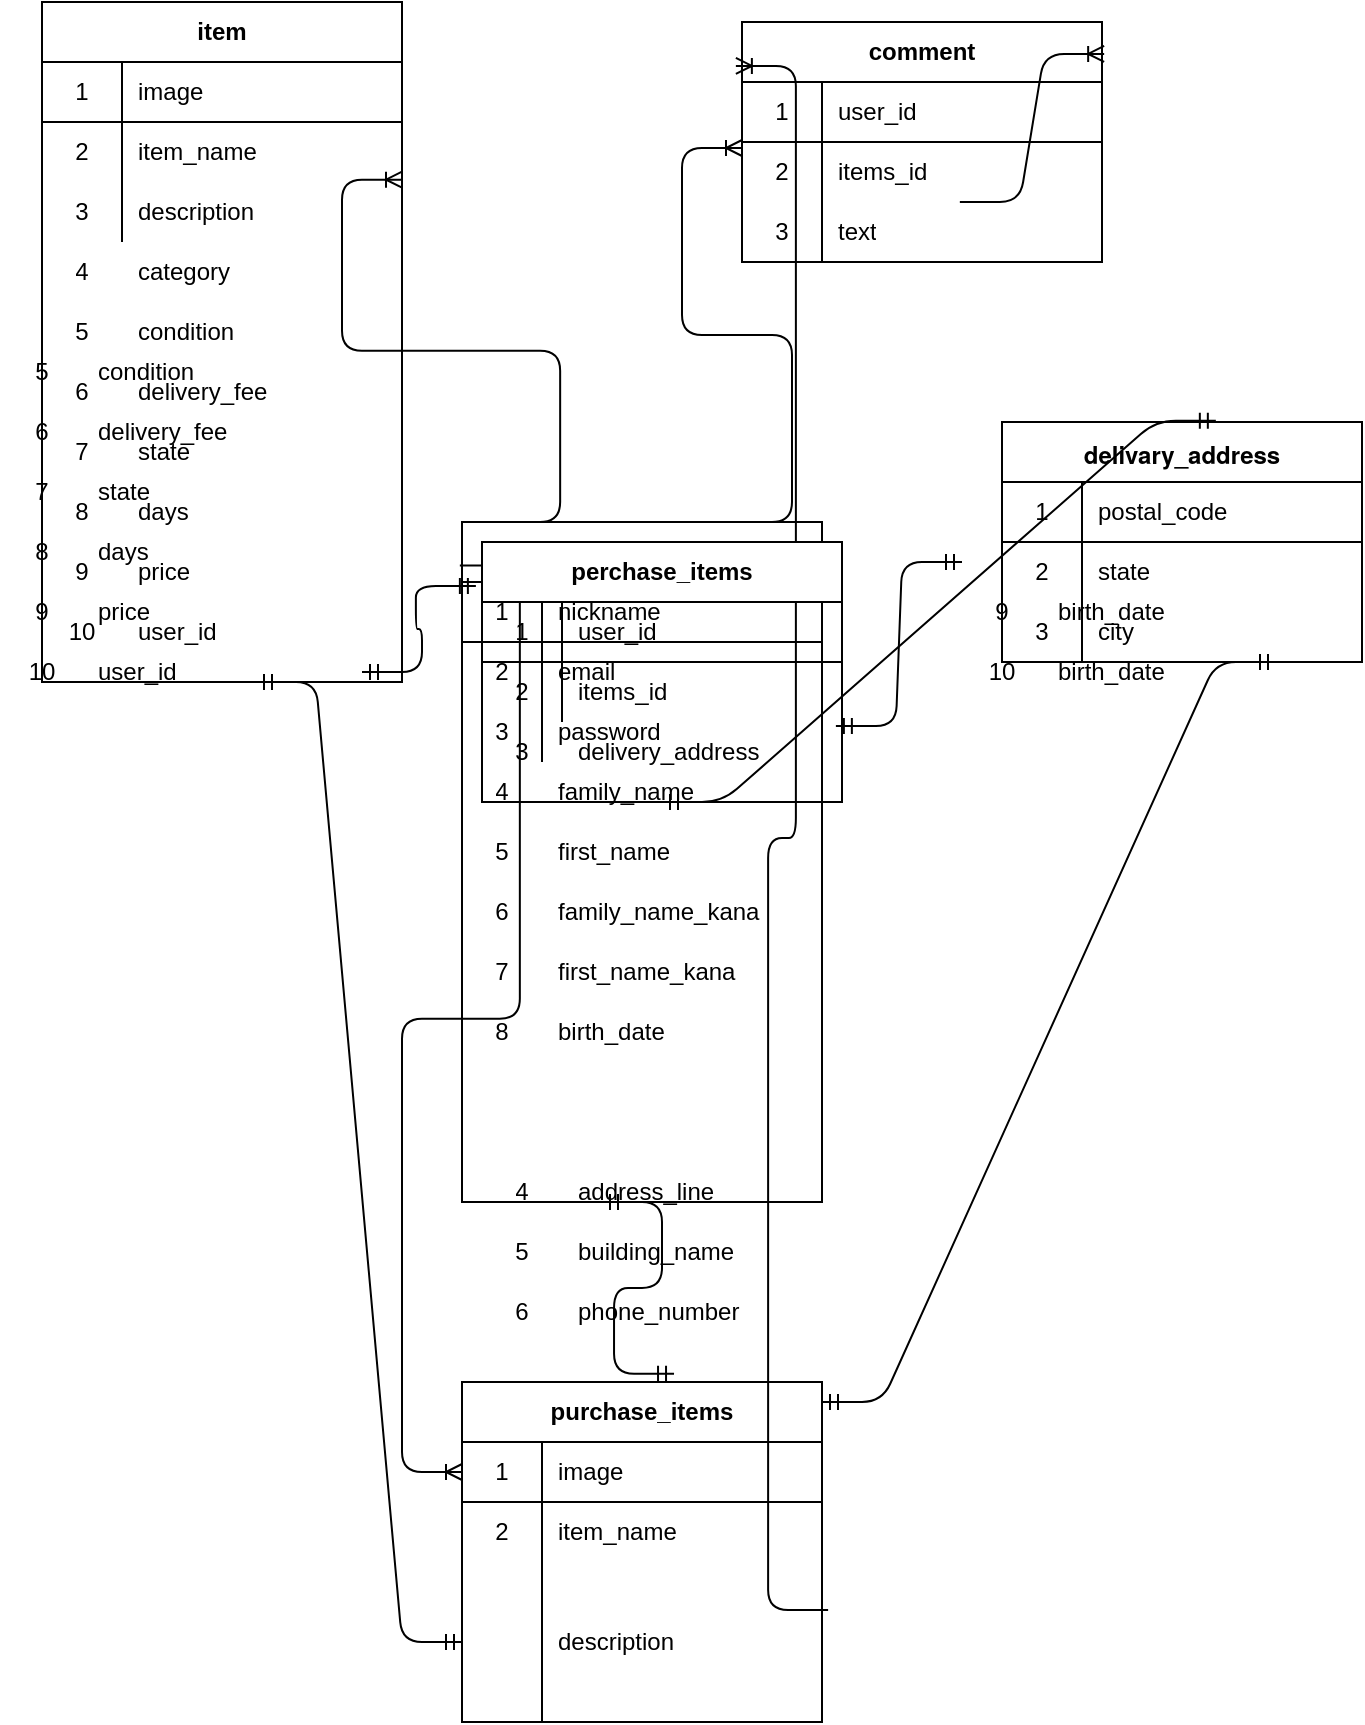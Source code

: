 <mxfile version="13.6.4" type="github">
  <diagram id="R2lEEEUBdFMjLlhIrx00" name="Page-1">
    <mxGraphModel dx="872" dy="543" grid="1" gridSize="10" guides="1" tooltips="1" connect="1" arrows="1" fold="1" page="1" pageScale="1" pageWidth="850" pageHeight="1100" math="0" shadow="0" extFonts="Permanent Marker^https://fonts.googleapis.com/css?family=Permanent+Marker">
      <root>
        <mxCell id="0" />
        <mxCell id="1" parent="0" />
        <mxCell id="xMCtz1LwxbjLgi_vazao-54" value="" style="shape=partialRectangle;html=1;whiteSpace=wrap;collapsible=0;dropTarget=0;pointerEvents=0;fillColor=none;top=0;left=0;bottom=0;right=0;points=[[0,0.5],[1,0.5]];portConstraint=eastwest;" parent="1" vertex="1">
          <mxGeometry x="270" y="400" width="180" height="30" as="geometry" />
        </mxCell>
        <mxCell id="xMCtz1LwxbjLgi_vazao-55" value="4" style="shape=partialRectangle;html=1;whiteSpace=wrap;connectable=0;fillColor=none;top=0;left=0;bottom=0;right=0;overflow=hidden;" parent="xMCtz1LwxbjLgi_vazao-54" vertex="1">
          <mxGeometry width="40" height="30" as="geometry" />
        </mxCell>
        <mxCell id="xMCtz1LwxbjLgi_vazao-56" value="family_name" style="shape=partialRectangle;html=1;whiteSpace=wrap;connectable=0;fillColor=none;top=0;left=0;bottom=0;right=0;align=left;spacingLeft=6;overflow=hidden;" parent="xMCtz1LwxbjLgi_vazao-54" vertex="1">
          <mxGeometry x="40" width="140" height="30" as="geometry" />
        </mxCell>
        <mxCell id="xMCtz1LwxbjLgi_vazao-57" value="" style="shape=partialRectangle;html=1;whiteSpace=wrap;collapsible=0;dropTarget=0;pointerEvents=0;fillColor=none;top=0;left=0;bottom=0;right=0;points=[[0,0.5],[1,0.5]];portConstraint=eastwest;" parent="1" vertex="1">
          <mxGeometry x="270" y="430" width="180" height="30" as="geometry" />
        </mxCell>
        <mxCell id="xMCtz1LwxbjLgi_vazao-58" value="5" style="shape=partialRectangle;html=1;whiteSpace=wrap;connectable=0;fillColor=none;top=0;left=0;bottom=0;right=0;overflow=hidden;" parent="xMCtz1LwxbjLgi_vazao-57" vertex="1">
          <mxGeometry width="40" height="30" as="geometry" />
        </mxCell>
        <mxCell id="xMCtz1LwxbjLgi_vazao-59" value="first_name" style="shape=partialRectangle;html=1;whiteSpace=wrap;connectable=0;fillColor=none;top=0;left=0;bottom=0;right=0;align=left;spacingLeft=6;overflow=hidden;" parent="xMCtz1LwxbjLgi_vazao-57" vertex="1">
          <mxGeometry x="40" width="140" height="30" as="geometry" />
        </mxCell>
        <mxCell id="xMCtz1LwxbjLgi_vazao-60" value="" style="shape=partialRectangle;html=1;whiteSpace=wrap;collapsible=0;dropTarget=0;pointerEvents=0;fillColor=none;top=0;left=0;bottom=0;right=0;points=[[0,0.5],[1,0.5]];portConstraint=eastwest;fontStyle=1;" parent="1" vertex="1">
          <mxGeometry x="270" y="460" width="180" height="30" as="geometry" />
        </mxCell>
        <mxCell id="xMCtz1LwxbjLgi_vazao-61" value="6" style="shape=partialRectangle;html=1;whiteSpace=wrap;connectable=0;fillColor=none;top=0;left=0;bottom=0;right=0;overflow=hidden;" parent="xMCtz1LwxbjLgi_vazao-60" vertex="1">
          <mxGeometry width="40" height="30" as="geometry" />
        </mxCell>
        <mxCell id="xMCtz1LwxbjLgi_vazao-62" value="family_name_kana" style="shape=partialRectangle;html=1;whiteSpace=wrap;connectable=0;fillColor=none;top=0;left=0;bottom=0;right=0;align=left;spacingLeft=6;overflow=hidden;" parent="xMCtz1LwxbjLgi_vazao-60" vertex="1">
          <mxGeometry x="40" width="140" height="30" as="geometry" />
        </mxCell>
        <mxCell id="xMCtz1LwxbjLgi_vazao-65" value="" style="shape=partialRectangle;html=1;whiteSpace=wrap;collapsible=0;dropTarget=0;pointerEvents=0;fillColor=none;top=0;left=0;bottom=0;right=0;points=[[0,0.5],[1,0.5]];portConstraint=eastwest;" parent="1" vertex="1">
          <mxGeometry x="270" y="490" width="180" height="30" as="geometry" />
        </mxCell>
        <mxCell id="xMCtz1LwxbjLgi_vazao-66" value="7" style="shape=partialRectangle;html=1;whiteSpace=wrap;connectable=0;fillColor=none;top=0;left=0;bottom=0;right=0;overflow=hidden;" parent="xMCtz1LwxbjLgi_vazao-65" vertex="1">
          <mxGeometry width="40" height="30" as="geometry" />
        </mxCell>
        <mxCell id="xMCtz1LwxbjLgi_vazao-67" value="first_name_kana" style="shape=partialRectangle;html=1;whiteSpace=wrap;connectable=0;fillColor=none;top=0;left=0;bottom=0;right=0;align=left;spacingLeft=6;overflow=hidden;" parent="xMCtz1LwxbjLgi_vazao-65" vertex="1">
          <mxGeometry x="40" width="140" height="30" as="geometry" />
        </mxCell>
        <mxCell id="xMCtz1LwxbjLgi_vazao-68" value="" style="shape=partialRectangle;html=1;whiteSpace=wrap;collapsible=0;dropTarget=0;pointerEvents=0;fillColor=none;top=0;left=0;bottom=0;right=0;points=[[0,0.5],[1,0.5]];portConstraint=eastwest;" parent="1" vertex="1">
          <mxGeometry x="270" y="520" width="180" height="30" as="geometry" />
        </mxCell>
        <mxCell id="xMCtz1LwxbjLgi_vazao-69" value="8" style="shape=partialRectangle;html=1;whiteSpace=wrap;connectable=0;fillColor=none;top=0;left=0;bottom=0;right=0;overflow=hidden;" parent="xMCtz1LwxbjLgi_vazao-68" vertex="1">
          <mxGeometry width="40" height="30" as="geometry" />
        </mxCell>
        <mxCell id="xMCtz1LwxbjLgi_vazao-70" value="birth_date" style="shape=partialRectangle;html=1;whiteSpace=wrap;connectable=0;fillColor=none;top=0;left=0;bottom=0;right=0;align=left;spacingLeft=6;overflow=hidden;" parent="xMCtz1LwxbjLgi_vazao-68" vertex="1">
          <mxGeometry x="40" width="140" height="30" as="geometry" />
        </mxCell>
        <mxCell id="xMCtz1LwxbjLgi_vazao-74" value="" style="shape=partialRectangle;html=1;whiteSpace=wrap;collapsible=0;dropTarget=0;pointerEvents=0;fillColor=none;top=0;left=0;bottom=0;right=0;points=[[0,0.5],[1,0.5]];portConstraint=eastwest;" parent="1" vertex="1">
          <mxGeometry x="60" y="140" width="180" height="30" as="geometry" />
        </mxCell>
        <mxCell id="xMCtz1LwxbjLgi_vazao-75" value="4" style="shape=partialRectangle;html=1;whiteSpace=wrap;connectable=0;fillColor=none;top=0;left=0;bottom=0;right=0;overflow=hidden;" parent="xMCtz1LwxbjLgi_vazao-74" vertex="1">
          <mxGeometry width="40" height="30" as="geometry" />
        </mxCell>
        <mxCell id="xMCtz1LwxbjLgi_vazao-76" value="category" style="shape=partialRectangle;html=1;whiteSpace=wrap;connectable=0;fillColor=none;top=0;left=0;bottom=0;right=0;align=left;spacingLeft=6;overflow=hidden;" parent="xMCtz1LwxbjLgi_vazao-74" vertex="1">
          <mxGeometry x="40" width="140" height="30" as="geometry" />
        </mxCell>
        <mxCell id="J47DMvdmZxNLsB0QZOsr-2" value="item" style="shape=table;html=1;whiteSpace=wrap;startSize=30;container=1;collapsible=0;childLayout=tableLayout;fixedRows=1;rowLines=0;fontStyle=1;align=center;" vertex="1" parent="1">
          <mxGeometry x="60" y="20" width="180" height="340" as="geometry" />
        </mxCell>
        <mxCell id="J47DMvdmZxNLsB0QZOsr-3" value="" style="shape=partialRectangle;html=1;whiteSpace=wrap;collapsible=0;dropTarget=0;pointerEvents=0;fillColor=none;top=0;left=0;bottom=1;right=0;points=[[0,0.5],[1,0.5]];portConstraint=eastwest;" vertex="1" parent="J47DMvdmZxNLsB0QZOsr-2">
          <mxGeometry y="30" width="180" height="30" as="geometry" />
        </mxCell>
        <mxCell id="J47DMvdmZxNLsB0QZOsr-4" value="1" style="shape=partialRectangle;html=1;whiteSpace=wrap;connectable=0;fillColor=none;top=0;left=0;bottom=0;right=0;overflow=hidden;" vertex="1" parent="J47DMvdmZxNLsB0QZOsr-3">
          <mxGeometry width="40" height="30" as="geometry" />
        </mxCell>
        <mxCell id="J47DMvdmZxNLsB0QZOsr-5" value="image" style="shape=partialRectangle;html=1;whiteSpace=wrap;connectable=0;fillColor=none;top=0;left=0;bottom=0;right=0;align=left;spacingLeft=6;overflow=hidden;" vertex="1" parent="J47DMvdmZxNLsB0QZOsr-3">
          <mxGeometry x="40" width="140" height="30" as="geometry" />
        </mxCell>
        <mxCell id="J47DMvdmZxNLsB0QZOsr-6" value="" style="shape=partialRectangle;html=1;whiteSpace=wrap;collapsible=0;dropTarget=0;pointerEvents=0;fillColor=none;top=0;left=0;bottom=0;right=0;points=[[0,0.5],[1,0.5]];portConstraint=eastwest;" vertex="1" parent="J47DMvdmZxNLsB0QZOsr-2">
          <mxGeometry y="60" width="180" height="30" as="geometry" />
        </mxCell>
        <mxCell id="J47DMvdmZxNLsB0QZOsr-7" value="2" style="shape=partialRectangle;html=1;whiteSpace=wrap;connectable=0;fillColor=none;top=0;left=0;bottom=0;right=0;overflow=hidden;" vertex="1" parent="J47DMvdmZxNLsB0QZOsr-6">
          <mxGeometry width="40" height="30" as="geometry" />
        </mxCell>
        <mxCell id="J47DMvdmZxNLsB0QZOsr-8" value="item_name" style="shape=partialRectangle;html=1;whiteSpace=wrap;connectable=0;fillColor=none;top=0;left=0;bottom=0;right=0;align=left;spacingLeft=6;overflow=hidden;" vertex="1" parent="J47DMvdmZxNLsB0QZOsr-6">
          <mxGeometry x="40" width="140" height="30" as="geometry" />
        </mxCell>
        <mxCell id="J47DMvdmZxNLsB0QZOsr-9" value="" style="shape=partialRectangle;html=1;whiteSpace=wrap;collapsible=0;dropTarget=0;pointerEvents=0;fillColor=none;top=0;left=0;bottom=0;right=0;points=[[0,0.5],[1,0.5]];portConstraint=eastwest;" vertex="1" parent="J47DMvdmZxNLsB0QZOsr-2">
          <mxGeometry y="90" width="180" height="30" as="geometry" />
        </mxCell>
        <mxCell id="J47DMvdmZxNLsB0QZOsr-10" value="3" style="shape=partialRectangle;html=1;whiteSpace=wrap;connectable=0;fillColor=none;top=0;left=0;bottom=0;right=0;overflow=hidden;" vertex="1" parent="J47DMvdmZxNLsB0QZOsr-9">
          <mxGeometry width="40" height="30" as="geometry" />
        </mxCell>
        <mxCell id="J47DMvdmZxNLsB0QZOsr-11" value="description" style="shape=partialRectangle;html=1;whiteSpace=wrap;connectable=0;fillColor=none;top=0;left=0;bottom=0;right=0;align=left;spacingLeft=6;overflow=hidden;" vertex="1" parent="J47DMvdmZxNLsB0QZOsr-9">
          <mxGeometry x="40" width="140" height="30" as="geometry" />
        </mxCell>
        <mxCell id="xMCtz1LwxbjLgi_vazao-31" value="purchase_items" style="shape=table;html=1;whiteSpace=wrap;startSize=30;container=1;collapsible=0;childLayout=tableLayout;fixedRows=1;rowLines=0;fontStyle=1;align=center;" parent="1" vertex="1">
          <mxGeometry x="270" y="710" width="180" height="170" as="geometry" />
        </mxCell>
        <mxCell id="xMCtz1LwxbjLgi_vazao-32" value="" style="shape=partialRectangle;html=1;whiteSpace=wrap;collapsible=0;dropTarget=0;pointerEvents=0;fillColor=none;top=0;left=0;bottom=1;right=0;points=[[0,0.5],[1,0.5]];portConstraint=eastwest;" parent="xMCtz1LwxbjLgi_vazao-31" vertex="1">
          <mxGeometry y="30" width="180" height="30" as="geometry" />
        </mxCell>
        <mxCell id="xMCtz1LwxbjLgi_vazao-33" value="1" style="shape=partialRectangle;html=1;whiteSpace=wrap;connectable=0;fillColor=none;top=0;left=0;bottom=0;right=0;overflow=hidden;" parent="xMCtz1LwxbjLgi_vazao-32" vertex="1">
          <mxGeometry width="40" height="30" as="geometry" />
        </mxCell>
        <mxCell id="xMCtz1LwxbjLgi_vazao-34" value="image" style="shape=partialRectangle;html=1;whiteSpace=wrap;connectable=0;fillColor=none;top=0;left=0;bottom=0;right=0;align=left;spacingLeft=6;overflow=hidden;" parent="xMCtz1LwxbjLgi_vazao-32" vertex="1">
          <mxGeometry x="40" width="140" height="30" as="geometry" />
        </mxCell>
        <mxCell id="xMCtz1LwxbjLgi_vazao-35" value="" style="shape=partialRectangle;html=1;whiteSpace=wrap;collapsible=0;dropTarget=0;pointerEvents=0;fillColor=none;top=0;left=0;bottom=0;right=0;points=[[0,0.5],[1,0.5]];portConstraint=eastwest;" parent="xMCtz1LwxbjLgi_vazao-31" vertex="1">
          <mxGeometry y="60" width="180" height="30" as="geometry" />
        </mxCell>
        <mxCell id="xMCtz1LwxbjLgi_vazao-36" value="2" style="shape=partialRectangle;html=1;whiteSpace=wrap;connectable=0;fillColor=none;top=0;left=0;bottom=0;right=0;overflow=hidden;" parent="xMCtz1LwxbjLgi_vazao-35" vertex="1">
          <mxGeometry width="40" height="30" as="geometry" />
        </mxCell>
        <mxCell id="xMCtz1LwxbjLgi_vazao-37" value="item_name" style="shape=partialRectangle;html=1;whiteSpace=wrap;connectable=0;fillColor=none;top=0;left=0;bottom=0;right=0;align=left;spacingLeft=6;overflow=hidden;" parent="xMCtz1LwxbjLgi_vazao-35" vertex="1">
          <mxGeometry x="40" width="140" height="30" as="geometry" />
        </mxCell>
        <mxCell id="xMCtz1LwxbjLgi_vazao-38" value="" style="shape=partialRectangle;html=1;whiteSpace=wrap;collapsible=0;dropTarget=0;pointerEvents=0;fillColor=none;top=0;left=0;bottom=0;right=0;points=[[0,0.5],[1,0.5]];portConstraint=eastwest;" parent="xMCtz1LwxbjLgi_vazao-31" vertex="1">
          <mxGeometry y="90" width="180" height="80" as="geometry" />
        </mxCell>
        <mxCell id="xMCtz1LwxbjLgi_vazao-39" value="" style="shape=partialRectangle;html=1;whiteSpace=wrap;connectable=0;fillColor=none;top=0;left=0;bottom=0;right=0;overflow=hidden;" parent="xMCtz1LwxbjLgi_vazao-38" vertex="1">
          <mxGeometry width="40" height="80" as="geometry" />
        </mxCell>
        <mxCell id="xMCtz1LwxbjLgi_vazao-40" value="description" style="shape=partialRectangle;html=1;whiteSpace=wrap;connectable=0;fillColor=none;top=0;left=0;bottom=0;right=0;align=left;spacingLeft=6;overflow=hidden;" parent="xMCtz1LwxbjLgi_vazao-38" vertex="1">
          <mxGeometry x="40" width="140" height="80" as="geometry" />
        </mxCell>
        <mxCell id="xMCtz1LwxbjLgi_vazao-1" value="&lt;p class=&quot;p1&quot; style=&quot;margin: 0px ; font-stretch: normal ; line-height: normal ; font-family: &amp;#34;helvetica neue&amp;#34;&quot;&gt;delivary_address&lt;/p&gt;" style="shape=table;html=1;whiteSpace=wrap;startSize=30;container=1;collapsible=0;childLayout=tableLayout;fixedRows=1;rowLines=0;fontStyle=1;align=center;" parent="1" vertex="1">
          <mxGeometry x="540" y="230" width="180" height="120" as="geometry" />
        </mxCell>
        <mxCell id="xMCtz1LwxbjLgi_vazao-2" value="" style="shape=partialRectangle;html=1;whiteSpace=wrap;collapsible=0;dropTarget=0;pointerEvents=0;fillColor=none;top=0;left=0;bottom=1;right=0;points=[[0,0.5],[1,0.5]];portConstraint=eastwest;" parent="xMCtz1LwxbjLgi_vazao-1" vertex="1">
          <mxGeometry y="30" width="180" height="30" as="geometry" />
        </mxCell>
        <mxCell id="xMCtz1LwxbjLgi_vazao-3" value="1" style="shape=partialRectangle;html=1;whiteSpace=wrap;connectable=0;fillColor=none;top=0;left=0;bottom=0;right=0;overflow=hidden;" parent="xMCtz1LwxbjLgi_vazao-2" vertex="1">
          <mxGeometry width="40" height="30" as="geometry" />
        </mxCell>
        <mxCell id="xMCtz1LwxbjLgi_vazao-4" value="postal_code" style="shape=partialRectangle;html=1;whiteSpace=wrap;connectable=0;fillColor=none;top=0;left=0;bottom=0;right=0;align=left;spacingLeft=6;overflow=hidden;" parent="xMCtz1LwxbjLgi_vazao-2" vertex="1">
          <mxGeometry x="40" width="140" height="30" as="geometry" />
        </mxCell>
        <mxCell id="xMCtz1LwxbjLgi_vazao-5" value="" style="shape=partialRectangle;html=1;whiteSpace=wrap;collapsible=0;dropTarget=0;pointerEvents=0;fillColor=none;top=0;left=0;bottom=0;right=0;points=[[0,0.5],[1,0.5]];portConstraint=eastwest;" parent="xMCtz1LwxbjLgi_vazao-1" vertex="1">
          <mxGeometry y="60" width="180" height="30" as="geometry" />
        </mxCell>
        <mxCell id="xMCtz1LwxbjLgi_vazao-6" value="" style="shape=partialRectangle;html=1;whiteSpace=wrap;connectable=0;fillColor=none;top=0;left=0;bottom=0;right=0;overflow=hidden;" parent="xMCtz1LwxbjLgi_vazao-5" vertex="1">
          <mxGeometry width="40" height="30" as="geometry" />
        </mxCell>
        <mxCell id="xMCtz1LwxbjLgi_vazao-7" value="" style="shape=partialRectangle;html=1;whiteSpace=wrap;connectable=0;fillColor=none;top=0;left=0;bottom=0;right=0;align=left;spacingLeft=6;overflow=hidden;" parent="xMCtz1LwxbjLgi_vazao-5" vertex="1">
          <mxGeometry x="40" width="140" height="30" as="geometry" />
        </mxCell>
        <mxCell id="xMCtz1LwxbjLgi_vazao-8" value="" style="shape=partialRectangle;html=1;whiteSpace=wrap;collapsible=0;dropTarget=0;pointerEvents=0;fillColor=none;top=0;left=0;bottom=0;right=0;points=[[0,0.5],[1,0.5]];portConstraint=eastwest;" parent="xMCtz1LwxbjLgi_vazao-1" vertex="1">
          <mxGeometry y="90" width="180" height="30" as="geometry" />
        </mxCell>
        <mxCell id="xMCtz1LwxbjLgi_vazao-9" value="" style="shape=partialRectangle;html=1;whiteSpace=wrap;connectable=0;fillColor=none;top=0;left=0;bottom=0;right=0;overflow=hidden;" parent="xMCtz1LwxbjLgi_vazao-8" vertex="1">
          <mxGeometry width="40" height="30" as="geometry" />
        </mxCell>
        <mxCell id="xMCtz1LwxbjLgi_vazao-10" value="" style="shape=partialRectangle;html=1;whiteSpace=wrap;connectable=0;fillColor=none;top=0;left=0;bottom=0;right=0;align=left;spacingLeft=6;overflow=hidden;" parent="xMCtz1LwxbjLgi_vazao-8" vertex="1">
          <mxGeometry x="40" width="140" height="30" as="geometry" />
        </mxCell>
        <mxCell id="xMCtz1LwxbjLgi_vazao-21" value="comment" style="shape=table;html=1;whiteSpace=wrap;startSize=30;container=1;collapsible=0;childLayout=tableLayout;fixedRows=1;rowLines=0;fontStyle=1;align=center;" parent="1" vertex="1">
          <mxGeometry x="410" y="30" width="180" height="120" as="geometry" />
        </mxCell>
        <mxCell id="xMCtz1LwxbjLgi_vazao-22" value="" style="shape=partialRectangle;html=1;whiteSpace=wrap;collapsible=0;dropTarget=0;pointerEvents=0;fillColor=none;top=0;left=0;bottom=1;right=0;points=[[0,0.5],[1,0.5]];portConstraint=eastwest;" parent="xMCtz1LwxbjLgi_vazao-21" vertex="1">
          <mxGeometry y="30" width="180" height="30" as="geometry" />
        </mxCell>
        <mxCell id="xMCtz1LwxbjLgi_vazao-23" value="1" style="shape=partialRectangle;html=1;whiteSpace=wrap;connectable=0;fillColor=none;top=0;left=0;bottom=0;right=0;overflow=hidden;" parent="xMCtz1LwxbjLgi_vazao-22" vertex="1">
          <mxGeometry width="40" height="30" as="geometry" />
        </mxCell>
        <mxCell id="xMCtz1LwxbjLgi_vazao-24" value="user_id" style="shape=partialRectangle;html=1;whiteSpace=wrap;connectable=0;fillColor=none;top=0;left=0;bottom=0;right=0;align=left;spacingLeft=6;overflow=hidden;" parent="xMCtz1LwxbjLgi_vazao-22" vertex="1">
          <mxGeometry x="40" width="140" height="30" as="geometry" />
        </mxCell>
        <mxCell id="xMCtz1LwxbjLgi_vazao-25" value="" style="shape=partialRectangle;html=1;whiteSpace=wrap;collapsible=0;dropTarget=0;pointerEvents=0;fillColor=none;top=0;left=0;bottom=0;right=0;points=[[0,0.5],[1,0.5]];portConstraint=eastwest;" parent="xMCtz1LwxbjLgi_vazao-21" vertex="1">
          <mxGeometry y="60" width="180" height="30" as="geometry" />
        </mxCell>
        <mxCell id="xMCtz1LwxbjLgi_vazao-26" value="2" style="shape=partialRectangle;html=1;whiteSpace=wrap;connectable=0;fillColor=none;top=0;left=0;bottom=0;right=0;overflow=hidden;" parent="xMCtz1LwxbjLgi_vazao-25" vertex="1">
          <mxGeometry width="40" height="30" as="geometry" />
        </mxCell>
        <mxCell id="xMCtz1LwxbjLgi_vazao-27" value="items_id" style="shape=partialRectangle;html=1;whiteSpace=wrap;connectable=0;fillColor=none;top=0;left=0;bottom=0;right=0;align=left;spacingLeft=6;overflow=hidden;" parent="xMCtz1LwxbjLgi_vazao-25" vertex="1">
          <mxGeometry x="40" width="140" height="30" as="geometry" />
        </mxCell>
        <mxCell id="xMCtz1LwxbjLgi_vazao-28" value="" style="shape=partialRectangle;html=1;whiteSpace=wrap;collapsible=0;dropTarget=0;pointerEvents=0;fillColor=none;top=0;left=0;bottom=0;right=0;points=[[0,0.5],[1,0.5]];portConstraint=eastwest;" parent="xMCtz1LwxbjLgi_vazao-21" vertex="1">
          <mxGeometry y="90" width="180" height="30" as="geometry" />
        </mxCell>
        <mxCell id="xMCtz1LwxbjLgi_vazao-29" value="3" style="shape=partialRectangle;html=1;whiteSpace=wrap;connectable=0;fillColor=none;top=0;left=0;bottom=0;right=0;overflow=hidden;" parent="xMCtz1LwxbjLgi_vazao-28" vertex="1">
          <mxGeometry width="40" height="30" as="geometry" />
        </mxCell>
        <mxCell id="xMCtz1LwxbjLgi_vazao-30" value="text" style="shape=partialRectangle;html=1;whiteSpace=wrap;connectable=0;fillColor=none;top=0;left=0;bottom=0;right=0;align=left;spacingLeft=6;overflow=hidden;" parent="xMCtz1LwxbjLgi_vazao-28" vertex="1">
          <mxGeometry x="40" width="140" height="30" as="geometry" />
        </mxCell>
        <mxCell id="xMCtz1LwxbjLgi_vazao-41" value="user" style="shape=table;html=1;whiteSpace=wrap;startSize=30;container=1;collapsible=0;childLayout=tableLayout;fixedRows=1;rowLines=0;fontStyle=1;align=center;" parent="1" vertex="1">
          <mxGeometry x="270" y="280" width="180" height="340" as="geometry" />
        </mxCell>
        <mxCell id="xMCtz1LwxbjLgi_vazao-42" value="" style="shape=partialRectangle;html=1;whiteSpace=wrap;collapsible=0;dropTarget=0;pointerEvents=0;fillColor=none;top=0;left=0;bottom=1;right=0;points=[[0,0.5],[1,0.5]];portConstraint=eastwest;" parent="xMCtz1LwxbjLgi_vazao-41" vertex="1">
          <mxGeometry y="30" width="180" height="30" as="geometry" />
        </mxCell>
        <mxCell id="xMCtz1LwxbjLgi_vazao-43" value="1" style="shape=partialRectangle;html=1;whiteSpace=wrap;connectable=0;fillColor=none;top=0;left=0;bottom=0;right=0;overflow=hidden;" parent="xMCtz1LwxbjLgi_vazao-42" vertex="1">
          <mxGeometry width="40" height="30" as="geometry" />
        </mxCell>
        <mxCell id="xMCtz1LwxbjLgi_vazao-44" value="nickname" style="shape=partialRectangle;html=1;whiteSpace=wrap;connectable=0;fillColor=none;top=0;left=0;bottom=0;right=0;align=left;spacingLeft=6;overflow=hidden;" parent="xMCtz1LwxbjLgi_vazao-42" vertex="1">
          <mxGeometry x="40" width="140" height="30" as="geometry" />
        </mxCell>
        <mxCell id="xMCtz1LwxbjLgi_vazao-45" value="" style="shape=partialRectangle;html=1;whiteSpace=wrap;collapsible=0;dropTarget=0;pointerEvents=0;fillColor=none;top=0;left=0;bottom=0;right=0;points=[[0,0.5],[1,0.5]];portConstraint=eastwest;" parent="xMCtz1LwxbjLgi_vazao-41" vertex="1">
          <mxGeometry y="60" width="180" height="30" as="geometry" />
        </mxCell>
        <mxCell id="xMCtz1LwxbjLgi_vazao-46" value="2" style="shape=partialRectangle;html=1;whiteSpace=wrap;connectable=0;fillColor=none;top=0;left=0;bottom=0;right=0;overflow=hidden;" parent="xMCtz1LwxbjLgi_vazao-45" vertex="1">
          <mxGeometry width="40" height="30" as="geometry" />
        </mxCell>
        <mxCell id="xMCtz1LwxbjLgi_vazao-47" value="email" style="shape=partialRectangle;html=1;whiteSpace=wrap;connectable=0;fillColor=none;top=0;left=0;bottom=0;right=0;align=left;spacingLeft=6;overflow=hidden;labelBorderColor=none;shadow=0;" parent="xMCtz1LwxbjLgi_vazao-45" vertex="1">
          <mxGeometry x="40" width="140" height="30" as="geometry" />
        </mxCell>
        <mxCell id="xMCtz1LwxbjLgi_vazao-48" value="" style="shape=partialRectangle;html=1;whiteSpace=wrap;collapsible=0;dropTarget=0;pointerEvents=0;fillColor=none;top=0;left=0;bottom=0;right=0;points=[[0,0.5],[1,0.5]];portConstraint=eastwest;" parent="xMCtz1LwxbjLgi_vazao-41" vertex="1">
          <mxGeometry y="90" width="180" height="30" as="geometry" />
        </mxCell>
        <mxCell id="xMCtz1LwxbjLgi_vazao-49" value="3" style="shape=partialRectangle;html=1;whiteSpace=wrap;connectable=0;fillColor=none;top=0;left=0;bottom=0;right=0;overflow=hidden;" parent="xMCtz1LwxbjLgi_vazao-48" vertex="1">
          <mxGeometry width="40" height="30" as="geometry" />
        </mxCell>
        <mxCell id="xMCtz1LwxbjLgi_vazao-50" value="password" style="shape=partialRectangle;html=1;whiteSpace=wrap;connectable=0;fillColor=none;top=0;left=0;bottom=0;right=0;align=left;spacingLeft=6;overflow=hidden;" parent="xMCtz1LwxbjLgi_vazao-48" vertex="1">
          <mxGeometry x="40" width="140" height="30" as="geometry" />
        </mxCell>
        <mxCell id="hqGdXzhsA93ZY9QuLCnF-7" value="" style="shape=partialRectangle;html=1;whiteSpace=wrap;collapsible=0;dropTarget=0;pointerEvents=0;fillColor=none;top=0;left=0;bottom=0;right=0;points=[[0,0.5],[1,0.5]];portConstraint=eastwest;" parent="1" vertex="1">
          <mxGeometry x="540" y="290" width="180" height="30" as="geometry" />
        </mxCell>
        <mxCell id="hqGdXzhsA93ZY9QuLCnF-8" value="2" style="shape=partialRectangle;html=1;whiteSpace=wrap;connectable=0;fillColor=none;top=0;left=0;bottom=0;right=0;overflow=hidden;" parent="hqGdXzhsA93ZY9QuLCnF-7" vertex="1">
          <mxGeometry width="40" height="30" as="geometry" />
        </mxCell>
        <mxCell id="hqGdXzhsA93ZY9QuLCnF-9" value="state" style="shape=partialRectangle;html=1;whiteSpace=wrap;connectable=0;fillColor=none;top=0;left=0;bottom=0;right=0;align=left;spacingLeft=6;overflow=hidden;" parent="hqGdXzhsA93ZY9QuLCnF-7" vertex="1">
          <mxGeometry x="40" width="140" height="30" as="geometry" />
        </mxCell>
        <mxCell id="hqGdXzhsA93ZY9QuLCnF-26" value="" style="shape=partialRectangle;html=1;whiteSpace=wrap;collapsible=0;dropTarget=0;pointerEvents=0;fillColor=none;top=0;left=0;bottom=0;right=0;points=[[0,0.5],[1,0.5]];portConstraint=eastwest;" parent="1" vertex="1">
          <mxGeometry x="540" y="320" width="180" height="30" as="geometry" />
        </mxCell>
        <mxCell id="hqGdXzhsA93ZY9QuLCnF-27" value="3" style="shape=partialRectangle;html=1;whiteSpace=wrap;connectable=0;fillColor=none;top=0;left=0;bottom=0;right=0;overflow=hidden;" parent="hqGdXzhsA93ZY9QuLCnF-26" vertex="1">
          <mxGeometry width="40" height="30" as="geometry" />
        </mxCell>
        <mxCell id="hqGdXzhsA93ZY9QuLCnF-28" value="city" style="shape=partialRectangle;html=1;whiteSpace=wrap;connectable=0;fillColor=none;top=0;left=0;bottom=0;right=0;align=left;spacingLeft=6;overflow=hidden;" parent="hqGdXzhsA93ZY9QuLCnF-26" vertex="1">
          <mxGeometry x="40" width="140" height="30" as="geometry" />
        </mxCell>
        <mxCell id="1S5ZxvTBuqortSDLGqEG-16" value="" style="shape=partialRectangle;html=1;whiteSpace=wrap;collapsible=0;dropTarget=0;pointerEvents=0;fillColor=none;top=0;left=0;bottom=0;right=0;points=[[0,0.5],[1,0.5]];portConstraint=eastwest;" vertex="1" parent="1">
          <mxGeometry x="40" y="220" width="180" height="30" as="geometry" />
        </mxCell>
        <mxCell id="1S5ZxvTBuqortSDLGqEG-17" value="6" style="shape=partialRectangle;html=1;whiteSpace=wrap;connectable=0;fillColor=none;top=0;left=0;bottom=0;right=0;overflow=hidden;" vertex="1" parent="1S5ZxvTBuqortSDLGqEG-16">
          <mxGeometry width="40" height="30" as="geometry" />
        </mxCell>
        <mxCell id="1S5ZxvTBuqortSDLGqEG-18" value="delivery_fee" style="shape=partialRectangle;html=1;whiteSpace=wrap;connectable=0;fillColor=none;top=0;left=0;bottom=0;right=0;align=left;spacingLeft=6;overflow=hidden;" vertex="1" parent="1S5ZxvTBuqortSDLGqEG-16">
          <mxGeometry x="40" width="140" height="30" as="geometry" />
        </mxCell>
        <mxCell id="1S5ZxvTBuqortSDLGqEG-19" value="" style="shape=partialRectangle;html=1;whiteSpace=wrap;collapsible=0;dropTarget=0;pointerEvents=0;fillColor=none;top=0;left=0;bottom=0;right=0;points=[[0,0.5],[1,0.5]];portConstraint=eastwest;" vertex="1" parent="1">
          <mxGeometry x="40" y="250" width="180" height="30" as="geometry" />
        </mxCell>
        <mxCell id="1S5ZxvTBuqortSDLGqEG-20" value="7" style="shape=partialRectangle;html=1;whiteSpace=wrap;connectable=0;fillColor=none;top=0;left=0;bottom=0;right=0;overflow=hidden;" vertex="1" parent="1S5ZxvTBuqortSDLGqEG-19">
          <mxGeometry width="40" height="30" as="geometry" />
        </mxCell>
        <mxCell id="1S5ZxvTBuqortSDLGqEG-21" value="state" style="shape=partialRectangle;html=1;whiteSpace=wrap;connectable=0;fillColor=none;top=0;left=0;bottom=0;right=0;align=left;spacingLeft=6;overflow=hidden;" vertex="1" parent="1S5ZxvTBuqortSDLGqEG-19">
          <mxGeometry x="40" width="140" height="30" as="geometry" />
        </mxCell>
        <mxCell id="1S5ZxvTBuqortSDLGqEG-22" value="" style="shape=partialRectangle;html=1;whiteSpace=wrap;collapsible=0;dropTarget=0;pointerEvents=0;fillColor=none;top=0;left=0;bottom=0;right=0;points=[[0,0.5],[1,0.5]];portConstraint=eastwest;" vertex="1" parent="1">
          <mxGeometry x="40" y="280" width="180" height="30" as="geometry" />
        </mxCell>
        <mxCell id="1S5ZxvTBuqortSDLGqEG-23" value="8" style="shape=partialRectangle;html=1;whiteSpace=wrap;connectable=0;fillColor=none;top=0;left=0;bottom=0;right=0;overflow=hidden;" vertex="1" parent="1S5ZxvTBuqortSDLGqEG-22">
          <mxGeometry width="40" height="30" as="geometry" />
        </mxCell>
        <mxCell id="1S5ZxvTBuqortSDLGqEG-24" value="days" style="shape=partialRectangle;html=1;whiteSpace=wrap;connectable=0;fillColor=none;top=0;left=0;bottom=0;right=0;align=left;spacingLeft=6;overflow=hidden;" vertex="1" parent="1S5ZxvTBuqortSDLGqEG-22">
          <mxGeometry x="40" width="140" height="30" as="geometry" />
        </mxCell>
        <mxCell id="1S5ZxvTBuqortSDLGqEG-25" value="" style="shape=partialRectangle;html=1;whiteSpace=wrap;collapsible=0;dropTarget=0;pointerEvents=0;fillColor=none;top=0;left=0;bottom=0;right=0;points=[[0,0.5],[1,0.5]];portConstraint=eastwest;" vertex="1" parent="1">
          <mxGeometry x="40" y="310" width="180" height="30" as="geometry" />
        </mxCell>
        <mxCell id="1S5ZxvTBuqortSDLGqEG-26" value="9" style="shape=partialRectangle;html=1;whiteSpace=wrap;connectable=0;fillColor=none;top=0;left=0;bottom=0;right=0;overflow=hidden;" vertex="1" parent="1S5ZxvTBuqortSDLGqEG-25">
          <mxGeometry width="40" height="30" as="geometry" />
        </mxCell>
        <mxCell id="1S5ZxvTBuqortSDLGqEG-27" value="price" style="shape=partialRectangle;html=1;whiteSpace=wrap;connectable=0;fillColor=none;top=0;left=0;bottom=0;right=0;align=left;spacingLeft=6;overflow=hidden;" vertex="1" parent="1S5ZxvTBuqortSDLGqEG-25">
          <mxGeometry x="40" width="140" height="30" as="geometry" />
        </mxCell>
        <mxCell id="1S5ZxvTBuqortSDLGqEG-28" value="" style="shape=partialRectangle;html=1;whiteSpace=wrap;collapsible=0;dropTarget=0;pointerEvents=0;fillColor=none;top=0;left=0;bottom=0;right=0;points=[[0,0.5],[1,0.5]];portConstraint=eastwest;" vertex="1" parent="1">
          <mxGeometry x="40" y="340" width="180" height="30" as="geometry" />
        </mxCell>
        <mxCell id="1S5ZxvTBuqortSDLGqEG-29" value="10" style="shape=partialRectangle;html=1;whiteSpace=wrap;connectable=0;fillColor=none;top=0;left=0;bottom=0;right=0;overflow=hidden;" vertex="1" parent="1S5ZxvTBuqortSDLGqEG-28">
          <mxGeometry width="40" height="30" as="geometry" />
        </mxCell>
        <mxCell id="1S5ZxvTBuqortSDLGqEG-30" value="user_id" style="shape=partialRectangle;html=1;whiteSpace=wrap;connectable=0;fillColor=none;top=0;left=0;bottom=0;right=0;align=left;spacingLeft=6;overflow=hidden;" vertex="1" parent="1S5ZxvTBuqortSDLGqEG-28">
          <mxGeometry x="40" width="140" height="30" as="geometry" />
        </mxCell>
        <mxCell id="1S5ZxvTBuqortSDLGqEG-33" value="" style="shape=partialRectangle;html=1;whiteSpace=wrap;collapsible=0;dropTarget=0;pointerEvents=0;fillColor=none;top=0;left=0;bottom=0;right=0;points=[[0,0.5],[1,0.5]];portConstraint=eastwest;" vertex="1" parent="1">
          <mxGeometry x="280" y="600" width="180" height="30" as="geometry" />
        </mxCell>
        <mxCell id="1S5ZxvTBuqortSDLGqEG-34" value="4" style="shape=partialRectangle;html=1;whiteSpace=wrap;connectable=0;fillColor=none;top=0;left=0;bottom=0;right=0;overflow=hidden;" vertex="1" parent="1S5ZxvTBuqortSDLGqEG-33">
          <mxGeometry width="40" height="30" as="geometry" />
        </mxCell>
        <mxCell id="1S5ZxvTBuqortSDLGqEG-35" value="address_line" style="shape=partialRectangle;html=1;whiteSpace=wrap;connectable=0;fillColor=none;top=0;left=0;bottom=0;right=0;align=left;spacingLeft=6;overflow=hidden;" vertex="1" parent="1S5ZxvTBuqortSDLGqEG-33">
          <mxGeometry x="40" width="140" height="30" as="geometry" />
        </mxCell>
        <mxCell id="1S5ZxvTBuqortSDLGqEG-36" value="" style="shape=partialRectangle;html=1;whiteSpace=wrap;collapsible=0;dropTarget=0;pointerEvents=0;fillColor=none;top=0;left=0;bottom=0;right=0;points=[[0,0.5],[1,0.5]];portConstraint=eastwest;" vertex="1" parent="1">
          <mxGeometry x="280" y="630" width="180" height="30" as="geometry" />
        </mxCell>
        <mxCell id="1S5ZxvTBuqortSDLGqEG-37" value="5" style="shape=partialRectangle;html=1;whiteSpace=wrap;connectable=0;fillColor=none;top=0;left=0;bottom=0;right=0;overflow=hidden;" vertex="1" parent="1S5ZxvTBuqortSDLGqEG-36">
          <mxGeometry width="40" height="30" as="geometry" />
        </mxCell>
        <mxCell id="1S5ZxvTBuqortSDLGqEG-38" value="building_name" style="shape=partialRectangle;html=1;whiteSpace=wrap;connectable=0;fillColor=none;top=0;left=0;bottom=0;right=0;align=left;spacingLeft=6;overflow=hidden;" vertex="1" parent="1S5ZxvTBuqortSDLGqEG-36">
          <mxGeometry x="40" width="140" height="30" as="geometry" />
        </mxCell>
        <mxCell id="1S5ZxvTBuqortSDLGqEG-39" value="" style="shape=partialRectangle;html=1;whiteSpace=wrap;collapsible=0;dropTarget=0;pointerEvents=0;fillColor=none;top=0;left=0;bottom=0;right=0;points=[[0,0.5],[1,0.5]];portConstraint=eastwest;" vertex="1" parent="1">
          <mxGeometry x="280" y="660" width="180" height="30" as="geometry" />
        </mxCell>
        <mxCell id="1S5ZxvTBuqortSDLGqEG-40" value="6" style="shape=partialRectangle;html=1;whiteSpace=wrap;connectable=0;fillColor=none;top=0;left=0;bottom=0;right=0;overflow=hidden;" vertex="1" parent="1S5ZxvTBuqortSDLGqEG-39">
          <mxGeometry width="40" height="30" as="geometry" />
        </mxCell>
        <mxCell id="1S5ZxvTBuqortSDLGqEG-41" value="phone_number" style="shape=partialRectangle;html=1;whiteSpace=wrap;connectable=0;fillColor=none;top=0;left=0;bottom=0;right=0;align=left;spacingLeft=6;overflow=hidden;" vertex="1" parent="1S5ZxvTBuqortSDLGqEG-39">
          <mxGeometry x="40" width="140" height="30" as="geometry" />
        </mxCell>
        <mxCell id="1S5ZxvTBuqortSDLGqEG-46" value="" style="shape=partialRectangle;html=1;whiteSpace=wrap;collapsible=0;dropTarget=0;pointerEvents=0;fillColor=none;top=0;left=0;bottom=0;right=0;points=[[0,0.5],[1,0.5]];portConstraint=eastwest;" vertex="1" parent="1">
          <mxGeometry x="280" y="380" width="180" height="30" as="geometry" />
        </mxCell>
        <mxCell id="1S5ZxvTBuqortSDLGqEG-47" value="3" style="shape=partialRectangle;html=1;whiteSpace=wrap;connectable=0;fillColor=none;top=0;left=0;bottom=0;right=0;overflow=hidden;" vertex="1" parent="1S5ZxvTBuqortSDLGqEG-46">
          <mxGeometry width="40" height="30" as="geometry" />
        </mxCell>
        <mxCell id="1S5ZxvTBuqortSDLGqEG-48" value="delivery_address" style="shape=partialRectangle;html=1;whiteSpace=wrap;connectable=0;fillColor=none;top=0;left=0;bottom=0;right=0;align=left;spacingLeft=6;overflow=hidden;" vertex="1" parent="1S5ZxvTBuqortSDLGqEG-46">
          <mxGeometry x="40" width="140" height="30" as="geometry" />
        </mxCell>
        <mxCell id="1S5ZxvTBuqortSDLGqEG-50" value="" style="shape=partialRectangle;html=1;whiteSpace=wrap;collapsible=0;dropTarget=0;pointerEvents=0;fillColor=none;top=0;left=0;bottom=0;right=0;points=[[0,0.5],[1,0.5]];portConstraint=eastwest;" vertex="1" parent="1">
          <mxGeometry x="520" y="310" width="180" height="30" as="geometry" />
        </mxCell>
        <mxCell id="1S5ZxvTBuqortSDLGqEG-51" value="9" style="shape=partialRectangle;html=1;whiteSpace=wrap;connectable=0;fillColor=none;top=0;left=0;bottom=0;right=0;overflow=hidden;" vertex="1" parent="1S5ZxvTBuqortSDLGqEG-50">
          <mxGeometry width="40" height="30" as="geometry" />
        </mxCell>
        <mxCell id="1S5ZxvTBuqortSDLGqEG-52" value="birth_date" style="shape=partialRectangle;html=1;whiteSpace=wrap;connectable=0;fillColor=none;top=0;left=0;bottom=0;right=0;align=left;spacingLeft=6;overflow=hidden;" vertex="1" parent="1S5ZxvTBuqortSDLGqEG-50">
          <mxGeometry x="40" width="140" height="30" as="geometry" />
        </mxCell>
        <mxCell id="1S5ZxvTBuqortSDLGqEG-53" value="" style="shape=partialRectangle;html=1;whiteSpace=wrap;collapsible=0;dropTarget=0;pointerEvents=0;fillColor=none;top=0;left=0;bottom=0;right=0;points=[[0,0.5],[1,0.5]];portConstraint=eastwest;" vertex="1" parent="1">
          <mxGeometry x="520" y="340" width="180" height="30" as="geometry" />
        </mxCell>
        <mxCell id="1S5ZxvTBuqortSDLGqEG-54" value="10" style="shape=partialRectangle;html=1;whiteSpace=wrap;connectable=0;fillColor=none;top=0;left=0;bottom=0;right=0;overflow=hidden;" vertex="1" parent="1S5ZxvTBuqortSDLGqEG-53">
          <mxGeometry width="40" height="30" as="geometry" />
        </mxCell>
        <mxCell id="1S5ZxvTBuqortSDLGqEG-55" value="birth_date" style="shape=partialRectangle;html=1;whiteSpace=wrap;connectable=0;fillColor=none;top=0;left=0;bottom=0;right=0;align=left;spacingLeft=6;overflow=hidden;" vertex="1" parent="1S5ZxvTBuqortSDLGqEG-53">
          <mxGeometry x="40" width="140" height="30" as="geometry" />
        </mxCell>
        <mxCell id="1S5ZxvTBuqortSDLGqEG-60" value="" style="edgeStyle=entityRelationEdgeStyle;fontSize=12;html=1;endArrow=ERoneToMany;exitX=-0.006;exitY=0.064;exitDx=0;exitDy=0;exitPerimeter=0;" edge="1" parent="1" source="xMCtz1LwxbjLgi_vazao-41" target="xMCtz1LwxbjLgi_vazao-32">
          <mxGeometry width="100" height="100" relative="1" as="geometry">
            <mxPoint x="290" y="110" as="sourcePoint" />
            <mxPoint x="390" y="10" as="targetPoint" />
          </mxGeometry>
        </mxCell>
        <mxCell id="1S5ZxvTBuqortSDLGqEG-61" value="" style="edgeStyle=entityRelationEdgeStyle;fontSize=12;html=1;endArrow=ERoneToMany;exitX=-0.006;exitY=0.064;exitDx=0;exitDy=0;exitPerimeter=0;entryX=1.006;entryY=0.133;entryDx=0;entryDy=0;entryPerimeter=0;" edge="1" parent="1" target="xMCtz1LwxbjLgi_vazao-21">
          <mxGeometry width="100" height="100" relative="1" as="geometry">
            <mxPoint x="518.92" y="120" as="sourcePoint" />
            <mxPoint x="220" y="143.88" as="targetPoint" />
          </mxGeometry>
        </mxCell>
        <mxCell id="1S5ZxvTBuqortSDLGqEG-62" value="" style="edgeStyle=entityRelationEdgeStyle;fontSize=12;html=1;endArrow=ERoneToMany;exitX=1.017;exitY=0.3;exitDx=0;exitDy=0;exitPerimeter=0;entryX=-0.017;entryY=0.183;entryDx=0;entryDy=0;entryPerimeter=0;" edge="1" parent="1" source="xMCtz1LwxbjLgi_vazao-38" target="xMCtz1LwxbjLgi_vazao-21">
          <mxGeometry width="100" height="100" relative="1" as="geometry">
            <mxPoint x="210" y="300" as="sourcePoint" />
            <mxPoint x="310" y="200" as="targetPoint" />
          </mxGeometry>
        </mxCell>
        <mxCell id="1S5ZxvTBuqortSDLGqEG-63" value="" style="edgeStyle=entityRelationEdgeStyle;fontSize=12;html=1;endArrow=ERmandOne;startArrow=ERmandOne;entryX=0.594;entryY=-0.005;entryDx=0;entryDy=0;entryPerimeter=0;exitX=0.5;exitY=1;exitDx=0;exitDy=0;" edge="1" parent="1" source="1S5ZxvTBuqortSDLGqEG-1" target="xMCtz1LwxbjLgi_vazao-1">
          <mxGeometry width="100" height="100" relative="1" as="geometry">
            <mxPoint x="210" y="390" as="sourcePoint" />
            <mxPoint x="310" y="290" as="targetPoint" />
          </mxGeometry>
        </mxCell>
        <mxCell id="1S5ZxvTBuqortSDLGqEG-65" value="" style="edgeStyle=entityRelationEdgeStyle;fontSize=12;html=1;endArrow=ERmandOne;startArrow=ERmandOne;exitX=0.983;exitY=1.067;exitDx=0;exitDy=0;exitPerimeter=0;" edge="1" parent="1" source="1S5ZxvTBuqortSDLGqEG-5">
          <mxGeometry width="100" height="100" relative="1" as="geometry">
            <mxPoint x="450" y="370" as="sourcePoint" />
            <mxPoint x="520" y="300" as="targetPoint" />
          </mxGeometry>
        </mxCell>
        <mxCell id="1S5ZxvTBuqortSDLGqEG-66" value="" style="edgeStyle=entityRelationEdgeStyle;fontSize=12;html=1;endArrow=ERmandOne;startArrow=ERmandOne;entryX=-0.017;entryY=0.169;entryDx=0;entryDy=0;entryPerimeter=0;exitX=1;exitY=0.5;exitDx=0;exitDy=0;" edge="1" parent="1" source="1S5ZxvTBuqortSDLGqEG-28" target="1S5ZxvTBuqortSDLGqEG-1">
          <mxGeometry width="100" height="100" relative="1" as="geometry">
            <mxPoint x="210" y="390" as="sourcePoint" />
            <mxPoint x="310" y="290" as="targetPoint" />
          </mxGeometry>
        </mxCell>
        <mxCell id="J47DMvdmZxNLsB0QZOsr-12" value="" style="shape=partialRectangle;html=1;whiteSpace=wrap;collapsible=0;dropTarget=0;pointerEvents=0;fillColor=none;top=0;left=0;bottom=0;right=0;points=[[0,0.5],[1,0.5]];portConstraint=eastwest;" vertex="1" parent="1">
          <mxGeometry x="60" y="170" width="180" height="30" as="geometry" />
        </mxCell>
        <mxCell id="J47DMvdmZxNLsB0QZOsr-13" value="5" style="shape=partialRectangle;html=1;whiteSpace=wrap;connectable=0;fillColor=none;top=0;left=0;bottom=0;right=0;overflow=hidden;" vertex="1" parent="J47DMvdmZxNLsB0QZOsr-12">
          <mxGeometry width="40" height="30" as="geometry" />
        </mxCell>
        <mxCell id="J47DMvdmZxNLsB0QZOsr-14" value="condition" style="shape=partialRectangle;html=1;whiteSpace=wrap;connectable=0;fillColor=none;top=0;left=0;bottom=0;right=0;align=left;spacingLeft=6;overflow=hidden;" vertex="1" parent="J47DMvdmZxNLsB0QZOsr-12">
          <mxGeometry x="40" width="140" height="30" as="geometry" />
        </mxCell>
        <mxCell id="J47DMvdmZxNLsB0QZOsr-15" value="" style="shape=partialRectangle;html=1;whiteSpace=wrap;collapsible=0;dropTarget=0;pointerEvents=0;fillColor=none;top=0;left=0;bottom=0;right=0;points=[[0,0.5],[1,0.5]];portConstraint=eastwest;" vertex="1" parent="1">
          <mxGeometry x="60" y="200" width="180" height="30" as="geometry" />
        </mxCell>
        <mxCell id="J47DMvdmZxNLsB0QZOsr-16" value="6" style="shape=partialRectangle;html=1;whiteSpace=wrap;connectable=0;fillColor=none;top=0;left=0;bottom=0;right=0;overflow=hidden;" vertex="1" parent="J47DMvdmZxNLsB0QZOsr-15">
          <mxGeometry width="40" height="30" as="geometry" />
        </mxCell>
        <mxCell id="J47DMvdmZxNLsB0QZOsr-17" value="delivery_fee" style="shape=partialRectangle;html=1;whiteSpace=wrap;connectable=0;fillColor=none;top=0;left=0;bottom=0;right=0;align=left;spacingLeft=6;overflow=hidden;" vertex="1" parent="J47DMvdmZxNLsB0QZOsr-15">
          <mxGeometry x="40" width="140" height="30" as="geometry" />
        </mxCell>
        <mxCell id="J47DMvdmZxNLsB0QZOsr-18" value="" style="shape=partialRectangle;html=1;whiteSpace=wrap;collapsible=0;dropTarget=0;pointerEvents=0;fillColor=none;top=0;left=0;bottom=0;right=0;points=[[0,0.5],[1,0.5]];portConstraint=eastwest;" vertex="1" parent="1">
          <mxGeometry x="60" y="230" width="180" height="30" as="geometry" />
        </mxCell>
        <mxCell id="J47DMvdmZxNLsB0QZOsr-19" value="7" style="shape=partialRectangle;html=1;whiteSpace=wrap;connectable=0;fillColor=none;top=0;left=0;bottom=0;right=0;overflow=hidden;" vertex="1" parent="J47DMvdmZxNLsB0QZOsr-18">
          <mxGeometry width="40" height="30" as="geometry" />
        </mxCell>
        <mxCell id="J47DMvdmZxNLsB0QZOsr-20" value="state" style="shape=partialRectangle;html=1;whiteSpace=wrap;connectable=0;fillColor=none;top=0;left=0;bottom=0;right=0;align=left;spacingLeft=6;overflow=hidden;" vertex="1" parent="J47DMvdmZxNLsB0QZOsr-18">
          <mxGeometry x="40" width="140" height="30" as="geometry" />
        </mxCell>
        <mxCell id="J47DMvdmZxNLsB0QZOsr-21" value="" style="shape=partialRectangle;html=1;whiteSpace=wrap;collapsible=0;dropTarget=0;pointerEvents=0;fillColor=none;top=0;left=0;bottom=0;right=0;points=[[0,0.5],[1,0.5]];portConstraint=eastwest;" vertex="1" parent="1">
          <mxGeometry x="60" y="260" width="180" height="30" as="geometry" />
        </mxCell>
        <mxCell id="J47DMvdmZxNLsB0QZOsr-22" value="8" style="shape=partialRectangle;html=1;whiteSpace=wrap;connectable=0;fillColor=none;top=0;left=0;bottom=0;right=0;overflow=hidden;" vertex="1" parent="J47DMvdmZxNLsB0QZOsr-21">
          <mxGeometry width="40" height="30" as="geometry" />
        </mxCell>
        <mxCell id="J47DMvdmZxNLsB0QZOsr-23" value="days" style="shape=partialRectangle;html=1;whiteSpace=wrap;connectable=0;fillColor=none;top=0;left=0;bottom=0;right=0;align=left;spacingLeft=6;overflow=hidden;" vertex="1" parent="J47DMvdmZxNLsB0QZOsr-21">
          <mxGeometry x="40" width="140" height="30" as="geometry" />
        </mxCell>
        <mxCell id="J47DMvdmZxNLsB0QZOsr-26" value="" style="shape=partialRectangle;html=1;whiteSpace=wrap;collapsible=0;dropTarget=0;pointerEvents=0;fillColor=none;top=0;left=0;bottom=0;right=0;points=[[0,0.5],[1,0.5]];portConstraint=eastwest;" vertex="1" parent="1">
          <mxGeometry x="60" y="290" width="180" height="30" as="geometry" />
        </mxCell>
        <mxCell id="J47DMvdmZxNLsB0QZOsr-27" value="9" style="shape=partialRectangle;html=1;whiteSpace=wrap;connectable=0;fillColor=none;top=0;left=0;bottom=0;right=0;overflow=hidden;" vertex="1" parent="J47DMvdmZxNLsB0QZOsr-26">
          <mxGeometry width="40" height="30" as="geometry" />
        </mxCell>
        <mxCell id="J47DMvdmZxNLsB0QZOsr-28" value="price" style="shape=partialRectangle;html=1;whiteSpace=wrap;connectable=0;fillColor=none;top=0;left=0;bottom=0;right=0;align=left;spacingLeft=6;overflow=hidden;" vertex="1" parent="J47DMvdmZxNLsB0QZOsr-26">
          <mxGeometry x="40" width="140" height="30" as="geometry" />
        </mxCell>
        <mxCell id="J47DMvdmZxNLsB0QZOsr-29" value="" style="shape=partialRectangle;html=1;whiteSpace=wrap;collapsible=0;dropTarget=0;pointerEvents=0;fillColor=none;top=0;left=0;bottom=0;right=0;points=[[0,0.5],[1,0.5]];portConstraint=eastwest;" vertex="1" parent="1">
          <mxGeometry x="60" y="320" width="180" height="30" as="geometry" />
        </mxCell>
        <mxCell id="J47DMvdmZxNLsB0QZOsr-30" value="10" style="shape=partialRectangle;html=1;whiteSpace=wrap;connectable=0;fillColor=none;top=0;left=0;bottom=0;right=0;overflow=hidden;" vertex="1" parent="J47DMvdmZxNLsB0QZOsr-29">
          <mxGeometry width="40" height="30" as="geometry" />
        </mxCell>
        <mxCell id="J47DMvdmZxNLsB0QZOsr-31" value="user_id" style="shape=partialRectangle;html=1;whiteSpace=wrap;connectable=0;fillColor=none;top=0;left=0;bottom=0;right=0;align=left;spacingLeft=6;overflow=hidden;" vertex="1" parent="J47DMvdmZxNLsB0QZOsr-29">
          <mxGeometry x="40" width="140" height="30" as="geometry" />
        </mxCell>
        <mxCell id="J47DMvdmZxNLsB0QZOsr-32" value="" style="edgeStyle=entityRelationEdgeStyle;fontSize=12;html=1;endArrow=ERoneToMany;exitX=0.75;exitY=0;exitDx=0;exitDy=0;" edge="1" parent="1" source="xMCtz1LwxbjLgi_vazao-41">
          <mxGeometry width="100" height="100" relative="1" as="geometry">
            <mxPoint x="416" y="277" as="sourcePoint" />
            <mxPoint x="410" y="93" as="targetPoint" />
          </mxGeometry>
        </mxCell>
        <mxCell id="J47DMvdmZxNLsB0QZOsr-33" value="" style="edgeStyle=entityRelationEdgeStyle;fontSize=12;html=1;endArrow=ERoneToMany;exitX=0.106;exitY=0;exitDx=0;exitDy=0;exitPerimeter=0;entryX=1.011;entryY=0.267;entryDx=0;entryDy=0;entryPerimeter=0;" edge="1" parent="1" source="xMCtz1LwxbjLgi_vazao-41">
          <mxGeometry width="100" height="100" relative="1" as="geometry">
            <mxPoint x="300.98" y="150.0" as="sourcePoint" />
            <mxPoint x="240.0" y="108.85" as="targetPoint" />
          </mxGeometry>
        </mxCell>
        <mxCell id="J47DMvdmZxNLsB0QZOsr-34" value="" style="edgeStyle=entityRelationEdgeStyle;fontSize=12;html=1;endArrow=ERmandOne;startArrow=ERmandOne;" edge="1" parent="1">
          <mxGeometry width="100" height="100" relative="1" as="geometry">
            <mxPoint x="450" y="720" as="sourcePoint" />
            <mxPoint x="677" y="350" as="targetPoint" />
          </mxGeometry>
        </mxCell>
        <mxCell id="J47DMvdmZxNLsB0QZOsr-36" value="" style="edgeStyle=entityRelationEdgeStyle;fontSize=12;html=1;endArrow=ERmandOne;startArrow=ERmandOne;entryX=0.589;entryY=-0.024;entryDx=0;entryDy=0;entryPerimeter=0;" edge="1" parent="1" target="xMCtz1LwxbjLgi_vazao-31">
          <mxGeometry width="100" height="100" relative="1" as="geometry">
            <mxPoint x="340" y="620" as="sourcePoint" />
            <mxPoint x="420" y="650" as="targetPoint" />
          </mxGeometry>
        </mxCell>
        <mxCell id="J47DMvdmZxNLsB0QZOsr-37" value="" style="edgeStyle=entityRelationEdgeStyle;fontSize=12;html=1;endArrow=ERmandOne;startArrow=ERmandOne;" edge="1" parent="1" target="xMCtz1LwxbjLgi_vazao-38">
          <mxGeometry width="100" height="100" relative="1" as="geometry">
            <mxPoint x="167" y="360" as="sourcePoint" />
            <mxPoint x="-60" y="730" as="targetPoint" />
          </mxGeometry>
        </mxCell>
        <mxCell id="1S5ZxvTBuqortSDLGqEG-13" value="" style="shape=partialRectangle;html=1;whiteSpace=wrap;collapsible=0;dropTarget=0;pointerEvents=0;fillColor=none;top=0;left=0;bottom=0;right=0;points=[[0,0.5],[1,0.5]];portConstraint=eastwest;" vertex="1" parent="1">
          <mxGeometry x="40" y="190" width="180" height="30" as="geometry" />
        </mxCell>
        <mxCell id="1S5ZxvTBuqortSDLGqEG-14" value="5" style="shape=partialRectangle;html=1;whiteSpace=wrap;connectable=0;fillColor=none;top=0;left=0;bottom=0;right=0;overflow=hidden;" vertex="1" parent="1S5ZxvTBuqortSDLGqEG-13">
          <mxGeometry width="40" height="30" as="geometry" />
        </mxCell>
        <mxCell id="1S5ZxvTBuqortSDLGqEG-15" value="condition" style="shape=partialRectangle;html=1;whiteSpace=wrap;connectable=0;fillColor=none;top=0;left=0;bottom=0;right=0;align=left;spacingLeft=6;overflow=hidden;" vertex="1" parent="1S5ZxvTBuqortSDLGqEG-13">
          <mxGeometry x="40" width="140" height="30" as="geometry" />
        </mxCell>
        <mxCell id="1S5ZxvTBuqortSDLGqEG-1" value="perchase_items" style="shape=table;html=1;whiteSpace=wrap;startSize=30;container=1;collapsible=0;childLayout=tableLayout;fixedRows=1;rowLines=0;fontStyle=1;align=center;" vertex="1" parent="1">
          <mxGeometry x="280" y="290" width="180" height="130" as="geometry" />
        </mxCell>
        <mxCell id="1S5ZxvTBuqortSDLGqEG-2" value="" style="shape=partialRectangle;html=1;whiteSpace=wrap;collapsible=0;dropTarget=0;pointerEvents=0;fillColor=none;top=0;left=0;bottom=1;right=0;points=[[0,0.5],[1,0.5]];portConstraint=eastwest;" vertex="1" parent="1S5ZxvTBuqortSDLGqEG-1">
          <mxGeometry y="30" width="180" height="30" as="geometry" />
        </mxCell>
        <mxCell id="1S5ZxvTBuqortSDLGqEG-3" value="1" style="shape=partialRectangle;html=1;whiteSpace=wrap;connectable=0;fillColor=none;top=0;left=0;bottom=0;right=0;overflow=hidden;" vertex="1" parent="1S5ZxvTBuqortSDLGqEG-2">
          <mxGeometry width="40" height="30" as="geometry" />
        </mxCell>
        <mxCell id="1S5ZxvTBuqortSDLGqEG-4" value="user_id" style="shape=partialRectangle;html=1;whiteSpace=wrap;connectable=0;fillColor=none;top=0;left=0;bottom=0;right=0;align=left;spacingLeft=6;overflow=hidden;" vertex="1" parent="1S5ZxvTBuqortSDLGqEG-2">
          <mxGeometry x="40" width="140" height="30" as="geometry" />
        </mxCell>
        <mxCell id="1S5ZxvTBuqortSDLGqEG-5" value="" style="shape=partialRectangle;html=1;whiteSpace=wrap;collapsible=0;dropTarget=0;pointerEvents=0;fillColor=none;top=0;left=0;bottom=0;right=0;points=[[0,0.5],[1,0.5]];portConstraint=eastwest;" vertex="1" parent="1S5ZxvTBuqortSDLGqEG-1">
          <mxGeometry y="60" width="180" height="30" as="geometry" />
        </mxCell>
        <mxCell id="1S5ZxvTBuqortSDLGqEG-6" value="2" style="shape=partialRectangle;html=1;whiteSpace=wrap;connectable=0;fillColor=none;top=0;left=0;bottom=0;right=0;overflow=hidden;" vertex="1" parent="1S5ZxvTBuqortSDLGqEG-5">
          <mxGeometry width="40" height="30" as="geometry" />
        </mxCell>
        <mxCell id="1S5ZxvTBuqortSDLGqEG-7" value="items_id" style="shape=partialRectangle;html=1;whiteSpace=wrap;connectable=0;fillColor=none;top=0;left=0;bottom=0;right=0;align=left;spacingLeft=6;overflow=hidden;" vertex="1" parent="1S5ZxvTBuqortSDLGqEG-5">
          <mxGeometry x="40" width="140" height="30" as="geometry" />
        </mxCell>
      </root>
    </mxGraphModel>
  </diagram>
</mxfile>
